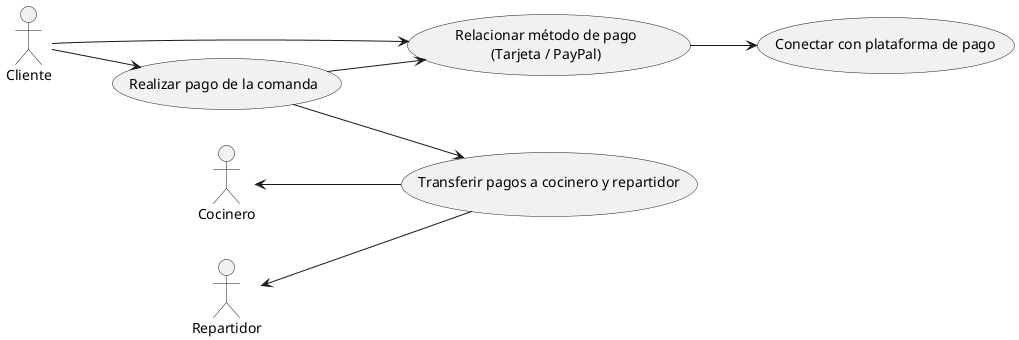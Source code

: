 @startuml
left to right direction

actor Cliente
actor Cocinero
actor Repartidor

  usecase "Realizar pago de la comanda" as us1
  usecase "Relacionar método de pago\n(Tarjeta / PayPal)" as us2
  usecase "Transferir pagos a cocinero y repartidor" as us3
  usecase "Conectar con plataforma de pago" as us4


Cliente --> us1
Cliente --> us2

us1 --> us2
us2 --> us4
us1 --> us3

Cocinero <-- us3
Repartidor <-- us3

@enduml
